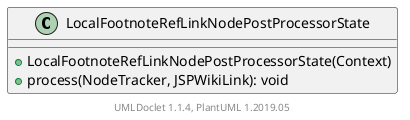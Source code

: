 @startuml

    class LocalFootnoteRefLinkNodePostProcessorState [[LocalFootnoteRefLinkNodePostProcessorState.html]] {
        +LocalFootnoteRefLinkNodePostProcessorState(Context)
        +process(NodeTracker, JSPWikiLink): void
    }


    center footer UMLDoclet 1.1.4, PlantUML 1.2019.05
@enduml
